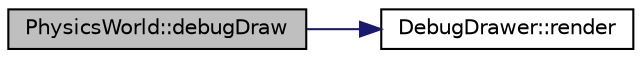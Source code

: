 digraph "PhysicsWorld::debugDraw"
{
 // INTERACTIVE_SVG=YES
 // LATEX_PDF_SIZE
  edge [fontname="Helvetica",fontsize="10",labelfontname="Helvetica",labelfontsize="10"];
  node [fontname="Helvetica",fontsize="10",shape=record];
  rankdir="LR";
  Node1 [label="PhysicsWorld::debugDraw",height=0.2,width=0.4,color="black", fillcolor="grey75", style="filled", fontcolor="black",tooltip=" "];
  Node1 -> Node2 [color="midnightblue",fontsize="10",style="solid",fontname="Helvetica"];
  Node2 [label="DebugDrawer::render",height=0.2,width=0.4,color="black", fillcolor="white", style="filled",URL="$d1/da2/class_debug_drawer.html#a475bfd0fc90b3ebda966d47e899da8ed",tooltip=" "];
}
